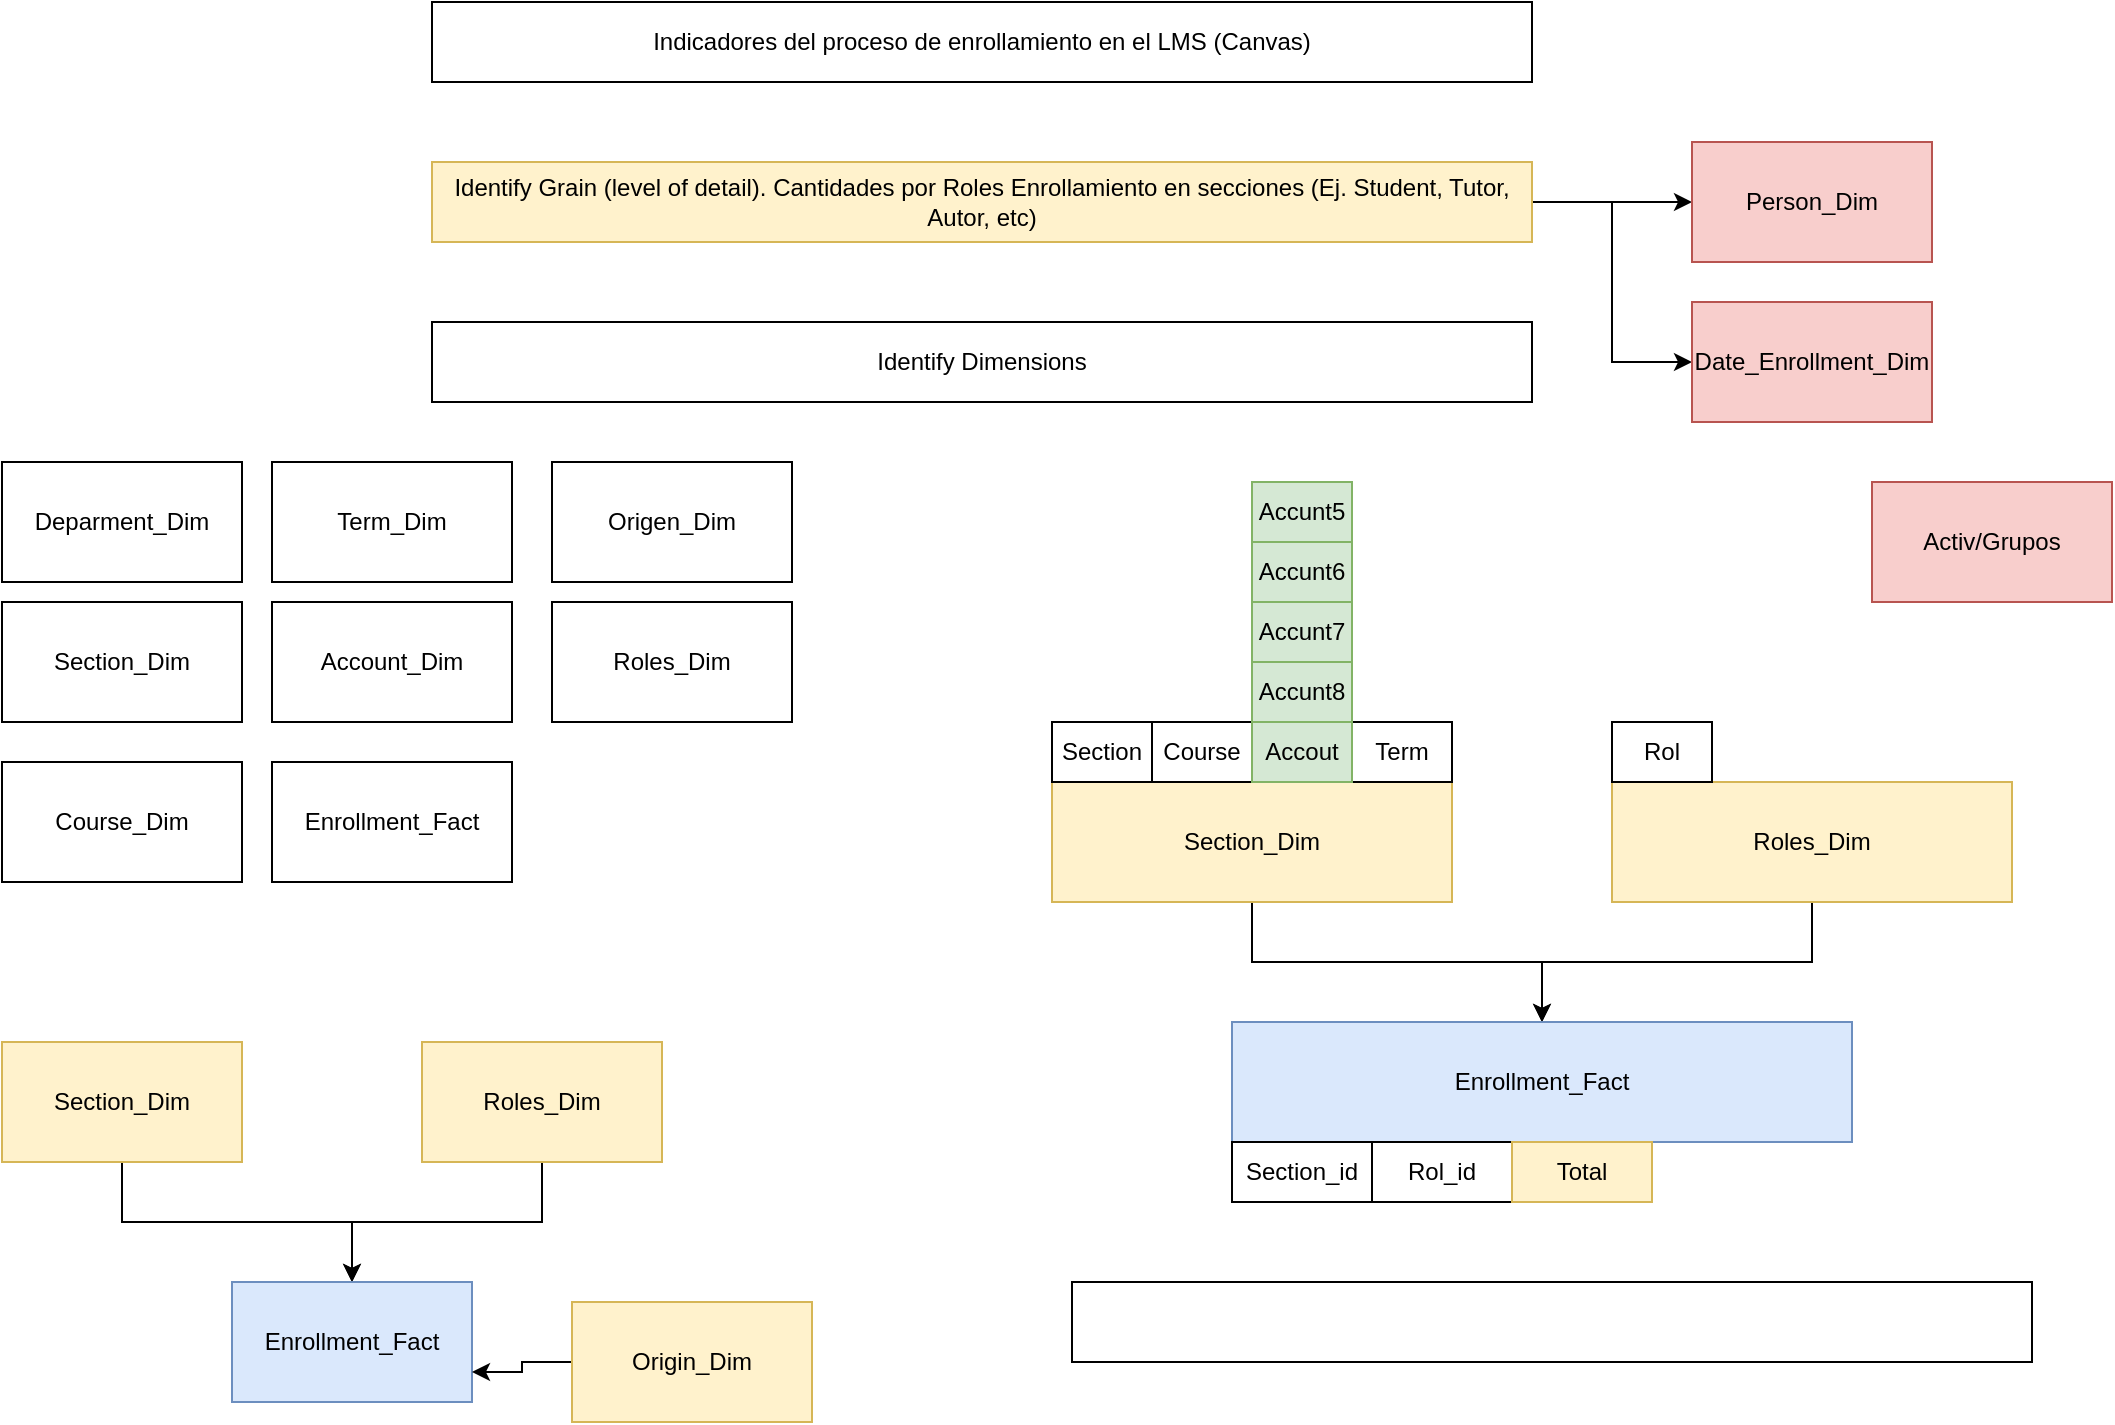 <mxfile version="13.6.2" type="device" pages="5"><diagram id="gLBAI3THLGln46w0ceaN" name="Page-1"><mxGraphModel dx="1038" dy="607" grid="1" gridSize="10" guides="1" tooltips="1" connect="1" arrows="1" fold="1" page="1" pageScale="1" pageWidth="1169" pageHeight="827" math="0" shadow="0"><root><mxCell id="0"/><mxCell id="1" parent="0"/><mxCell id="-edDRsFN7zUPlCL6ExlW-1" value="Indicadores del proceso de enrollamiento en el LMS (Canvas)" style="rounded=0;whiteSpace=wrap;html=1;" vertex="1" parent="1"><mxGeometry x="280" y="40" width="550" height="40" as="geometry"/></mxCell><mxCell id="-edDRsFN7zUPlCL6ExlW-10" style="edgeStyle=orthogonalEdgeStyle;rounded=0;orthogonalLoop=1;jettySize=auto;html=1;entryX=0;entryY=0.5;entryDx=0;entryDy=0;" edge="1" parent="1" source="-edDRsFN7zUPlCL6ExlW-2" target="-edDRsFN7zUPlCL6ExlW-9"><mxGeometry relative="1" as="geometry"/></mxCell><mxCell id="-edDRsFN7zUPlCL6ExlW-12" style="edgeStyle=orthogonalEdgeStyle;rounded=0;orthogonalLoop=1;jettySize=auto;html=1;entryX=0;entryY=0.5;entryDx=0;entryDy=0;" edge="1" parent="1" source="-edDRsFN7zUPlCL6ExlW-2" target="-edDRsFN7zUPlCL6ExlW-11"><mxGeometry relative="1" as="geometry"/></mxCell><mxCell id="-edDRsFN7zUPlCL6ExlW-2" value="Identify Grain (level of detail). Cantidades por Roles Enrollamiento en secciones (Ej. Student, Tutor, Autor, etc)" style="rounded=0;whiteSpace=wrap;html=1;fillColor=#fff2cc;strokeColor=#d6b656;" vertex="1" parent="1"><mxGeometry x="280" y="120" width="550" height="40" as="geometry"/></mxCell><mxCell id="-edDRsFN7zUPlCL6ExlW-4" value="Identify Dimensions" style="rounded=0;whiteSpace=wrap;html=1;" vertex="1" parent="1"><mxGeometry x="280" y="200" width="550" height="40" as="geometry"/></mxCell><mxCell id="-edDRsFN7zUPlCL6ExlW-5" value="Section_Dim" style="rounded=0;whiteSpace=wrap;html=1;" vertex="1" parent="1"><mxGeometry x="65" y="340" width="120" height="60" as="geometry"/></mxCell><mxCell id="-edDRsFN7zUPlCL6ExlW-6" value="Roles_Dim" style="rounded=0;whiteSpace=wrap;html=1;" vertex="1" parent="1"><mxGeometry x="340" y="340" width="120" height="60" as="geometry"/></mxCell><mxCell id="-edDRsFN7zUPlCL6ExlW-7" value="Enrollment_Fact" style="rounded=0;whiteSpace=wrap;html=1;" vertex="1" parent="1"><mxGeometry x="200" y="420" width="120" height="60" as="geometry"/></mxCell><mxCell id="-edDRsFN7zUPlCL6ExlW-8" value="Deparment_Dim" style="rounded=0;whiteSpace=wrap;html=1;" vertex="1" parent="1"><mxGeometry x="65" y="270" width="120" height="60" as="geometry"/></mxCell><mxCell id="-edDRsFN7zUPlCL6ExlW-9" value="Person_Dim" style="rounded=0;whiteSpace=wrap;html=1;fillColor=#f8cecc;strokeColor=#b85450;" vertex="1" parent="1"><mxGeometry x="910" y="110" width="120" height="60" as="geometry"/></mxCell><mxCell id="-edDRsFN7zUPlCL6ExlW-11" value="Date_Enrollment_Dim" style="rounded=0;whiteSpace=wrap;html=1;fillColor=#f8cecc;strokeColor=#b85450;" vertex="1" parent="1"><mxGeometry x="910" y="190" width="120" height="60" as="geometry"/></mxCell><mxCell id="-edDRsFN7zUPlCL6ExlW-13" value="Origen_Dim" style="rounded=0;whiteSpace=wrap;html=1;" vertex="1" parent="1"><mxGeometry x="340" y="270" width="120" height="60" as="geometry"/></mxCell><mxCell id="-edDRsFN7zUPlCL6ExlW-14" value="Term_Dim" style="rounded=0;whiteSpace=wrap;html=1;" vertex="1" parent="1"><mxGeometry x="200" y="270" width="120" height="60" as="geometry"/></mxCell><mxCell id="-edDRsFN7zUPlCL6ExlW-15" value="Account_Dim" style="rounded=0;whiteSpace=wrap;html=1;" vertex="1" parent="1"><mxGeometry x="200" y="340" width="120" height="60" as="geometry"/></mxCell><mxCell id="-edDRsFN7zUPlCL6ExlW-16" value="Course_Dim" style="rounded=0;whiteSpace=wrap;html=1;" vertex="1" parent="1"><mxGeometry x="65" y="420" width="120" height="60" as="geometry"/></mxCell><mxCell id="-edDRsFN7zUPlCL6ExlW-20" style="edgeStyle=orthogonalEdgeStyle;rounded=0;orthogonalLoop=1;jettySize=auto;html=1;" edge="1" parent="1" source="-edDRsFN7zUPlCL6ExlW-17" target="-edDRsFN7zUPlCL6ExlW-19"><mxGeometry relative="1" as="geometry"/></mxCell><mxCell id="-edDRsFN7zUPlCL6ExlW-17" value="Section_Dim" style="rounded=0;whiteSpace=wrap;html=1;fillColor=#fff2cc;strokeColor=#d6b656;" vertex="1" parent="1"><mxGeometry x="590" y="430" width="200" height="60" as="geometry"/></mxCell><mxCell id="-edDRsFN7zUPlCL6ExlW-21" style="edgeStyle=orthogonalEdgeStyle;rounded=0;orthogonalLoop=1;jettySize=auto;html=1;" edge="1" parent="1" source="-edDRsFN7zUPlCL6ExlW-18" target="-edDRsFN7zUPlCL6ExlW-19"><mxGeometry relative="1" as="geometry"/></mxCell><mxCell id="-edDRsFN7zUPlCL6ExlW-18" value="Roles_Dim" style="rounded=0;whiteSpace=wrap;html=1;fillColor=#fff2cc;strokeColor=#d6b656;" vertex="1" parent="1"><mxGeometry x="870" y="430" width="200" height="60" as="geometry"/></mxCell><mxCell id="-edDRsFN7zUPlCL6ExlW-19" value="Enrollment_Fact" style="rounded=0;whiteSpace=wrap;html=1;fillColor=#dae8fc;strokeColor=#6c8ebf;" vertex="1" parent="1"><mxGeometry x="680" y="550" width="310" height="60" as="geometry"/></mxCell><mxCell id="-edDRsFN7zUPlCL6ExlW-22" style="edgeStyle=orthogonalEdgeStyle;rounded=0;orthogonalLoop=1;jettySize=auto;html=1;" edge="1" source="-edDRsFN7zUPlCL6ExlW-23" target="-edDRsFN7zUPlCL6ExlW-26" parent="1"><mxGeometry relative="1" as="geometry"/></mxCell><mxCell id="-edDRsFN7zUPlCL6ExlW-23" value="Section_Dim" style="rounded=0;whiteSpace=wrap;html=1;fillColor=#fff2cc;strokeColor=#d6b656;" vertex="1" parent="1"><mxGeometry x="65" y="560" width="120" height="60" as="geometry"/></mxCell><mxCell id="-edDRsFN7zUPlCL6ExlW-24" style="edgeStyle=orthogonalEdgeStyle;rounded=0;orthogonalLoop=1;jettySize=auto;html=1;" edge="1" source="-edDRsFN7zUPlCL6ExlW-25" target="-edDRsFN7zUPlCL6ExlW-26" parent="1"><mxGeometry relative="1" as="geometry"/></mxCell><mxCell id="-edDRsFN7zUPlCL6ExlW-25" value="Roles_Dim" style="rounded=0;whiteSpace=wrap;html=1;fillColor=#fff2cc;strokeColor=#d6b656;" vertex="1" parent="1"><mxGeometry x="275" y="560" width="120" height="60" as="geometry"/></mxCell><mxCell id="-edDRsFN7zUPlCL6ExlW-26" value="Enrollment_Fact" style="rounded=0;whiteSpace=wrap;html=1;fillColor=#dae8fc;strokeColor=#6c8ebf;" vertex="1" parent="1"><mxGeometry x="180" y="680" width="120" height="60" as="geometry"/></mxCell><mxCell id="-edDRsFN7zUPlCL6ExlW-28" style="edgeStyle=orthogonalEdgeStyle;rounded=0;orthogonalLoop=1;jettySize=auto;html=1;entryX=1;entryY=0.75;entryDx=0;entryDy=0;" edge="1" parent="1" source="-edDRsFN7zUPlCL6ExlW-27" target="-edDRsFN7zUPlCL6ExlW-26"><mxGeometry relative="1" as="geometry"/></mxCell><mxCell id="-edDRsFN7zUPlCL6ExlW-27" value="Origin_Dim" style="rounded=0;whiteSpace=wrap;html=1;fillColor=#fff2cc;strokeColor=#d6b656;" vertex="1" parent="1"><mxGeometry x="350" y="690" width="120" height="60" as="geometry"/></mxCell><mxCell id="-edDRsFN7zUPlCL6ExlW-29" value="Term" style="rounded=0;whiteSpace=wrap;html=1;" vertex="1" parent="1"><mxGeometry x="740" y="400" width="50" height="30" as="geometry"/></mxCell><mxCell id="-edDRsFN7zUPlCL6ExlW-30" value="Course" style="rounded=0;whiteSpace=wrap;html=1;" vertex="1" parent="1"><mxGeometry x="640" y="400" width="50" height="30" as="geometry"/></mxCell><mxCell id="-edDRsFN7zUPlCL6ExlW-31" value="Accout" style="rounded=0;whiteSpace=wrap;html=1;fillColor=#d5e8d4;strokeColor=#82b366;" vertex="1" parent="1"><mxGeometry x="690" y="400" width="50" height="30" as="geometry"/></mxCell><mxCell id="-edDRsFN7zUPlCL6ExlW-32" value="Activ/Grupos" style="rounded=0;whiteSpace=wrap;html=1;fillColor=#f8cecc;strokeColor=#b85450;" vertex="1" parent="1"><mxGeometry x="1000" y="280" width="120" height="60" as="geometry"/></mxCell><mxCell id="-edDRsFN7zUPlCL6ExlW-33" value="Section" style="rounded=0;whiteSpace=wrap;html=1;" vertex="1" parent="1"><mxGeometry x="590" y="400" width="50" height="30" as="geometry"/></mxCell><mxCell id="-edDRsFN7zUPlCL6ExlW-34" value="Rol" style="rounded=0;whiteSpace=wrap;html=1;" vertex="1" parent="1"><mxGeometry x="870" y="400" width="50" height="30" as="geometry"/></mxCell><mxCell id="-edDRsFN7zUPlCL6ExlW-35" value="Section_id" style="rounded=0;whiteSpace=wrap;html=1;" vertex="1" parent="1"><mxGeometry x="680" y="610" width="70" height="30" as="geometry"/></mxCell><mxCell id="-edDRsFN7zUPlCL6ExlW-36" value="Rol_id" style="rounded=0;whiteSpace=wrap;html=1;" vertex="1" parent="1"><mxGeometry x="750" y="610" width="70" height="30" as="geometry"/></mxCell><mxCell id="-edDRsFN7zUPlCL6ExlW-37" value="Total" style="rounded=0;whiteSpace=wrap;html=1;fillColor=#fff2cc;strokeColor=#d6b656;" vertex="1" parent="1"><mxGeometry x="820" y="610" width="70" height="30" as="geometry"/></mxCell><mxCell id="-edDRsFN7zUPlCL6ExlW-38" value="" style="rounded=0;whiteSpace=wrap;html=1;" vertex="1" parent="1"><mxGeometry x="600" y="680" width="480" height="40" as="geometry"/></mxCell><mxCell id="-edDRsFN7zUPlCL6ExlW-39" value="Accunt8" style="rounded=0;whiteSpace=wrap;html=1;fillColor=#d5e8d4;strokeColor=#82b366;" vertex="1" parent="1"><mxGeometry x="690" y="370" width="50" height="30" as="geometry"/></mxCell><mxCell id="-edDRsFN7zUPlCL6ExlW-40" value="Accunt7" style="rounded=0;whiteSpace=wrap;html=1;fillColor=#d5e8d4;strokeColor=#82b366;" vertex="1" parent="1"><mxGeometry x="690" y="340" width="50" height="30" as="geometry"/></mxCell><mxCell id="-edDRsFN7zUPlCL6ExlW-41" value="Accunt6" style="rounded=0;whiteSpace=wrap;html=1;fillColor=#d5e8d4;strokeColor=#82b366;" vertex="1" parent="1"><mxGeometry x="690" y="310" width="50" height="30" as="geometry"/></mxCell><mxCell id="-edDRsFN7zUPlCL6ExlW-42" value="Accunt5" style="rounded=0;whiteSpace=wrap;html=1;fillColor=#d5e8d4;strokeColor=#82b366;" vertex="1" parent="1"><mxGeometry x="690" y="280" width="50" height="30" as="geometry"/></mxCell></root></mxGraphModel></diagram><diagram id="gZ5-L9Ly2GhKBFT83kR2" name="Page-2"><mxGraphModel dx="2207" dy="1434" grid="1" gridSize="10" guides="1" tooltips="1" connect="1" arrows="1" fold="1" page="1" pageScale="1" pageWidth="1169" pageHeight="827" math="0" shadow="0"><root><mxCell id="l7DJh8QgDIAZNWCSuCqT-0"/><mxCell id="l7DJh8QgDIAZNWCSuCqT-1" parent="l7DJh8QgDIAZNWCSuCqT-0"/><mxCell id="TerEZj9OKnB4BXvTjshK-29" value="Course" style="rounded=0;whiteSpace=wrap;html=1;verticalAlign=top;" vertex="1" parent="l7DJh8QgDIAZNWCSuCqT-1"><mxGeometry x="880" y="20" width="250" height="120" as="geometry"/></mxCell><mxCell id="TerEZj9OKnB4BXvTjshK-0" style="edgeStyle=orthogonalEdgeStyle;rounded=0;orthogonalLoop=1;jettySize=auto;html=1;" edge="1" parent="l7DJh8QgDIAZNWCSuCqT-1" source="TerEZj9OKnB4BXvTjshK-1" target="TerEZj9OKnB4BXvTjshK-4"><mxGeometry relative="1" as="geometry"/></mxCell><mxCell id="TerEZj9OKnB4BXvTjshK-1" value="Section_Dim" style="rounded=0;whiteSpace=wrap;html=1;fillColor=#fff2cc;strokeColor=#d6b656;" vertex="1" parent="l7DJh8QgDIAZNWCSuCqT-1"><mxGeometry x="240" y="290" width="430" height="60" as="geometry"/></mxCell><mxCell id="TerEZj9OKnB4BXvTjshK-2" style="edgeStyle=orthogonalEdgeStyle;rounded=0;orthogonalLoop=1;jettySize=auto;html=1;" edge="1" parent="l7DJh8QgDIAZNWCSuCqT-1" source="TerEZj9OKnB4BXvTjshK-3" target="TerEZj9OKnB4BXvTjshK-4"><mxGeometry relative="1" as="geometry"/></mxCell><mxCell id="TerEZj9OKnB4BXvTjshK-3" value="Roles_Dim" style="rounded=0;whiteSpace=wrap;html=1;fillColor=#fff2cc;strokeColor=#d6b656;" vertex="1" parent="l7DJh8QgDIAZNWCSuCqT-1"><mxGeometry x="740" y="414" width="200" height="60" as="geometry"/></mxCell><mxCell id="TerEZj9OKnB4BXvTjshK-4" value="Enrollment_Fact" style="rounded=0;whiteSpace=wrap;html=1;fillColor=#dae8fc;strokeColor=#6c8ebf;" vertex="1" parent="l7DJh8QgDIAZNWCSuCqT-1"><mxGeometry x="370" y="414" width="310" height="60" as="geometry"/></mxCell><mxCell id="TerEZj9OKnB4BXvTjshK-5" value="Term" style="rounded=0;whiteSpace=wrap;html=1;gradientColor=#ffd966;fillColor=#fff2cc;strokeColor=#d6b656;" vertex="1" parent="l7DJh8QgDIAZNWCSuCqT-1"><mxGeometry x="290" y="260" width="50" height="30" as="geometry"/></mxCell><mxCell id="TerEZj9OKnB4BXvTjshK-6" value="Course-Account&lt;br&gt;TCAN_ACCOUNT" style="rounded=0;whiteSpace=wrap;html=1;fillColor=#d5e8d4;strokeColor=#82b366;gradientColor=#97d077;" vertex="1" parent="l7DJh8QgDIAZNWCSuCqT-1"><mxGeometry x="390" y="80" width="110" height="30" as="geometry"/></mxCell><mxCell id="TerEZj9OKnB4BXvTjshK-7" value="TECNICA" style="rounded=0;whiteSpace=wrap;html=1;fillColor=#d5e8d4;strokeColor=#82b366;" vertex="1" parent="l7DJh8QgDIAZNWCSuCqT-1"><mxGeometry x="290" y="20" width="100" height="30" as="geometry"/></mxCell><mxCell id="TerEZj9OKnB4BXvTjshK-9" value="Section" style="rounded=0;whiteSpace=wrap;html=1;gradientColor=#ffd966;fillColor=#fff2cc;strokeColor=#d6b656;" vertex="1" parent="l7DJh8QgDIAZNWCSuCqT-1"><mxGeometry x="240" y="260" width="50" height="30" as="geometry"/></mxCell><mxCell id="TerEZj9OKnB4BXvTjshK-10" value="Rol" style="rounded=0;whiteSpace=wrap;html=1;gradientColor=#ffd966;fillColor=#fff2cc;strokeColor=#d6b656;" vertex="1" parent="l7DJh8QgDIAZNWCSuCqT-1"><mxGeometry x="740" y="384" width="50" height="30" as="geometry"/></mxCell><mxCell id="TerEZj9OKnB4BXvTjshK-11" value="Section_id" style="rounded=0;whiteSpace=wrap;html=1;" vertex="1" parent="l7DJh8QgDIAZNWCSuCqT-1"><mxGeometry x="370" y="474" width="70" height="30" as="geometry"/></mxCell><mxCell id="TerEZj9OKnB4BXvTjshK-12" value="Rol_id" style="rounded=0;whiteSpace=wrap;html=1;" vertex="1" parent="l7DJh8QgDIAZNWCSuCqT-1"><mxGeometry x="440" y="474" width="70" height="30" as="geometry"/></mxCell><mxCell id="TerEZj9OKnB4BXvTjshK-13" value="Total" style="rounded=0;whiteSpace=wrap;html=1;fillColor=#fff2cc;strokeColor=#d6b656;" vertex="1" parent="l7DJh8QgDIAZNWCSuCqT-1"><mxGeometry x="510" y="474" width="70" height="30" as="geometry"/></mxCell><mxCell id="TerEZj9OKnB4BXvTjshK-14" value="" style="rounded=0;whiteSpace=wrap;html=1;" vertex="1" parent="l7DJh8QgDIAZNWCSuCqT-1"><mxGeometry x="210" y="630" width="800" height="40" as="geometry"/></mxCell><mxCell id="TerEZj9OKnB4BXvTjshK-15" value="RED" style="rounded=0;whiteSpace=wrap;html=1;fillColor=#d5e8d4;strokeColor=#82b366;" vertex="1" parent="l7DJh8QgDIAZNWCSuCqT-1"><mxGeometry x="270" y="-10" width="80" height="30" as="geometry"/></mxCell><mxCell id="TerEZj9OKnB4BXvTjshK-16" value="Modalidad" style="rounded=0;whiteSpace=wrap;html=1;fillColor=#d5e8d4;strokeColor=#82b366;" vertex="1" parent="l7DJh8QgDIAZNWCSuCqT-1"><mxGeometry x="250" y="-40" width="70" height="30" as="geometry"/></mxCell><mxCell id="TerEZj9OKnB4BXvTjshK-17" value="Nivel" style="rounded=0;whiteSpace=wrap;html=1;fillColor=#d5e8d4;strokeColor=#82b366;" vertex="1" parent="l7DJh8QgDIAZNWCSuCqT-1"><mxGeometry x="230" y="-70" width="70" height="30" as="geometry"/></mxCell><mxCell id="TerEZj9OKnB4BXvTjshK-18" value="TERM" style="rounded=0;whiteSpace=wrap;html=1;fillColor=#d5e8d4;strokeColor=#82b366;" vertex="1" parent="l7DJh8QgDIAZNWCSuCqT-1"><mxGeometry x="190" y="-100" width="70" height="30" as="geometry"/></mxCell><mxCell id="TerEZj9OKnB4BXvTjshK-19" value="Account_Dim" style="rounded=0;whiteSpace=wrap;html=1;fillColor=#fff2cc;strokeColor=#d6b656;" vertex="1" parent="l7DJh8QgDIAZNWCSuCqT-1"><mxGeometry x="620" y="20" width="200" height="60" as="geometry"/></mxCell><mxCell id="TerEZj9OKnB4BXvTjshK-20" value="Campus" style="rounded=0;whiteSpace=wrap;html=1;gradientColor=#ffd966;fillColor=#fff2cc;strokeColor=#d6b656;" vertex="1" parent="l7DJh8QgDIAZNWCSuCqT-1"><mxGeometry x="340" y="260" width="50" height="30" as="geometry"/></mxCell><mxCell id="TerEZj9OKnB4BXvTjshK-21" value="aca_level_student" style="rounded=0;whiteSpace=wrap;html=1;" vertex="1" parent="l7DJh8QgDIAZNWCSuCqT-1"><mxGeometry x="-50" y="120" width="130" height="30" as="geometry"/></mxCell><mxCell id="TerEZj9OKnB4BXvTjshK-23" value="aca_level" style="rounded=0;whiteSpace=wrap;html=1;gradientColor=#ffd966;fillColor=#fff2cc;strokeColor=#d6b656;" vertex="1" parent="l7DJh8QgDIAZNWCSuCqT-1"><mxGeometry x="390" y="260" width="60" height="30" as="geometry"/></mxCell><mxCell id="TerEZj9OKnB4BXvTjshK-24" value="college" style="rounded=0;whiteSpace=wrap;html=1;gradientColor=#ffd966;fillColor=#fff2cc;strokeColor=#d6b656;" vertex="1" parent="l7DJh8QgDIAZNWCSuCqT-1"><mxGeometry x="450" y="260" width="60" height="30" as="geometry"/></mxCell><mxCell id="TerEZj9OKnB4BXvTjshK-25" value="division" style="rounded=0;whiteSpace=wrap;html=1;gradientColor=#ffd966;fillColor=#fff2cc;strokeColor=#d6b656;" vertex="1" parent="l7DJh8QgDIAZNWCSuCqT-1"><mxGeometry x="510" y="260" width="60" height="30" as="geometry"/></mxCell><mxCell id="TerEZj9OKnB4BXvTjshK-26" value="Course-(TCAN_COURSE)" style="rounded=0;whiteSpace=wrap;html=1;fillColor=#d5e8d4;strokeColor=#82b366;gradientColor=#97d077;" vertex="1" parent="l7DJh8QgDIAZNWCSuCqT-1"><mxGeometry x="560" y="120" width="120" height="30" as="geometry"/></mxCell><mxCell id="TerEZj9OKnB4BXvTjshK-27" value="Algrebra (Aula Virtual)" style="rounded=0;whiteSpace=wrap;html=1;" vertex="1" parent="l7DJh8QgDIAZNWCSuCqT-1"><mxGeometry x="1000" y="90" width="120" height="40" as="geometry"/></mxCell><mxCell id="TerEZj9OKnB4BXvTjshK-31" value="Deparmento" style="rounded=0;whiteSpace=wrap;html=1;fillColor=#d5e8d4;strokeColor=#82b366;" vertex="1" parent="l7DJh8QgDIAZNWCSuCqT-1"><mxGeometry x="330" y="50" width="100" height="30" as="geometry"/></mxCell><mxCell id="TerEZj9OKnB4BXvTjshK-32" value="departemento" style="rounded=0;whiteSpace=wrap;html=1;gradientColor=#ffd966;fillColor=#fff2cc;strokeColor=#d6b656;" vertex="1" parent="l7DJh8QgDIAZNWCSuCqT-1"><mxGeometry x="570" y="260" width="100" height="30" as="geometry"/></mxCell></root></mxGraphModel></diagram><diagram name="Copy of Page-2" id="NwHJ0QcNSuBxRexGQgt1"><mxGraphModel dx="2207" dy="1434" grid="1" gridSize="10" guides="1" tooltips="1" connect="1" arrows="1" fold="1" page="1" pageScale="1" pageWidth="1169" pageHeight="827" math="0" shadow="0"><root><mxCell id="8t5KbNtVEJd9i9wz7-5j-0"/><mxCell id="8t5KbNtVEJd9i9wz7-5j-1" parent="8t5KbNtVEJd9i9wz7-5j-0"/><mxCell id="8t5KbNtVEJd9i9wz7-5j-2" value="Course" style="rounded=0;whiteSpace=wrap;html=1;verticalAlign=top;" vertex="1" parent="8t5KbNtVEJd9i9wz7-5j-1"><mxGeometry x="880" y="20" width="250" height="120" as="geometry"/></mxCell><mxCell id="8t5KbNtVEJd9i9wz7-5j-3" style="edgeStyle=orthogonalEdgeStyle;rounded=0;orthogonalLoop=1;jettySize=auto;html=1;" edge="1" parent="8t5KbNtVEJd9i9wz7-5j-1" source="8t5KbNtVEJd9i9wz7-5j-4" target="8t5KbNtVEJd9i9wz7-5j-7"><mxGeometry relative="1" as="geometry"/></mxCell><mxCell id="8t5KbNtVEJd9i9wz7-5j-4" value="Section_Dim" style="rounded=0;whiteSpace=wrap;html=1;fillColor=#fff2cc;strokeColor=#d6b656;" vertex="1" parent="8t5KbNtVEJd9i9wz7-5j-1"><mxGeometry x="240" y="290" width="430" height="60" as="geometry"/></mxCell><mxCell id="8t5KbNtVEJd9i9wz7-5j-5" style="edgeStyle=orthogonalEdgeStyle;rounded=0;orthogonalLoop=1;jettySize=auto;html=1;" edge="1" parent="8t5KbNtVEJd9i9wz7-5j-1" source="8t5KbNtVEJd9i9wz7-5j-6" target="8t5KbNtVEJd9i9wz7-5j-7"><mxGeometry relative="1" as="geometry"/></mxCell><mxCell id="8t5KbNtVEJd9i9wz7-5j-6" value="Roles_Dim" style="rounded=0;whiteSpace=wrap;html=1;fillColor=#fff2cc;strokeColor=#d6b656;" vertex="1" parent="8t5KbNtVEJd9i9wz7-5j-1"><mxGeometry x="740" y="414" width="200" height="60" as="geometry"/></mxCell><mxCell id="8t5KbNtVEJd9i9wz7-5j-7" value="Enrollment_Fact" style="rounded=0;whiteSpace=wrap;html=1;fillColor=#dae8fc;strokeColor=#6c8ebf;" vertex="1" parent="8t5KbNtVEJd9i9wz7-5j-1"><mxGeometry x="370" y="414" width="310" height="60" as="geometry"/></mxCell><mxCell id="8t5KbNtVEJd9i9wz7-5j-8" value="Term" style="rounded=0;whiteSpace=wrap;html=1;gradientColor=#ffd966;fillColor=#fff2cc;strokeColor=#d6b656;" vertex="1" parent="8t5KbNtVEJd9i9wz7-5j-1"><mxGeometry x="290" y="260" width="50" height="30" as="geometry"/></mxCell><mxCell id="8t5KbNtVEJd9i9wz7-5j-9" value="Course-Account&lt;br&gt;TCAN_ACCOUNT" style="rounded=0;whiteSpace=wrap;html=1;fillColor=#d5e8d4;strokeColor=#82b366;gradientColor=#97d077;" vertex="1" parent="8t5KbNtVEJd9i9wz7-5j-1"><mxGeometry x="390" y="80" width="110" height="30" as="geometry"/></mxCell><mxCell id="8t5KbNtVEJd9i9wz7-5j-10" value="TECNICA" style="rounded=0;whiteSpace=wrap;html=1;fillColor=#d5e8d4;strokeColor=#82b366;" vertex="1" parent="8t5KbNtVEJd9i9wz7-5j-1"><mxGeometry x="290" y="20" width="100" height="30" as="geometry"/></mxCell><mxCell id="8t5KbNtVEJd9i9wz7-5j-11" value="Section" style="rounded=0;whiteSpace=wrap;html=1;gradientColor=#ffd966;fillColor=#fff2cc;strokeColor=#d6b656;" vertex="1" parent="8t5KbNtVEJd9i9wz7-5j-1"><mxGeometry x="240" y="260" width="50" height="30" as="geometry"/></mxCell><mxCell id="8t5KbNtVEJd9i9wz7-5j-12" value="Rol" style="rounded=0;whiteSpace=wrap;html=1;gradientColor=#ffd966;fillColor=#fff2cc;strokeColor=#d6b656;" vertex="1" parent="8t5KbNtVEJd9i9wz7-5j-1"><mxGeometry x="740" y="384" width="50" height="30" as="geometry"/></mxCell><mxCell id="8t5KbNtVEJd9i9wz7-5j-13" value="Section_id" style="rounded=0;whiteSpace=wrap;html=1;" vertex="1" parent="8t5KbNtVEJd9i9wz7-5j-1"><mxGeometry x="370" y="474" width="70" height="30" as="geometry"/></mxCell><mxCell id="8t5KbNtVEJd9i9wz7-5j-14" value="Rol_id" style="rounded=0;whiteSpace=wrap;html=1;" vertex="1" parent="8t5KbNtVEJd9i9wz7-5j-1"><mxGeometry x="440" y="474" width="70" height="30" as="geometry"/></mxCell><mxCell id="8t5KbNtVEJd9i9wz7-5j-15" value="Total" style="rounded=0;whiteSpace=wrap;html=1;fillColor=#fff2cc;strokeColor=#d6b656;" vertex="1" parent="8t5KbNtVEJd9i9wz7-5j-1"><mxGeometry x="510" y="474" width="70" height="30" as="geometry"/></mxCell><mxCell id="8t5KbNtVEJd9i9wz7-5j-16" value="" style="rounded=0;whiteSpace=wrap;html=1;" vertex="1" parent="8t5KbNtVEJd9i9wz7-5j-1"><mxGeometry x="200" y="900" width="800" height="40" as="geometry"/></mxCell><mxCell id="8t5KbNtVEJd9i9wz7-5j-17" value="RED" style="rounded=0;whiteSpace=wrap;html=1;fillColor=#d5e8d4;strokeColor=#82b366;" vertex="1" parent="8t5KbNtVEJd9i9wz7-5j-1"><mxGeometry x="270" y="-10" width="80" height="30" as="geometry"/></mxCell><mxCell id="8t5KbNtVEJd9i9wz7-5j-18" value="Modalidad" style="rounded=0;whiteSpace=wrap;html=1;fillColor=#d5e8d4;strokeColor=#82b366;" vertex="1" parent="8t5KbNtVEJd9i9wz7-5j-1"><mxGeometry x="250" y="-40" width="70" height="30" as="geometry"/></mxCell><mxCell id="8t5KbNtVEJd9i9wz7-5j-19" value="Nivel" style="rounded=0;whiteSpace=wrap;html=1;fillColor=#d5e8d4;strokeColor=#82b366;" vertex="1" parent="8t5KbNtVEJd9i9wz7-5j-1"><mxGeometry x="230" y="-70" width="70" height="30" as="geometry"/></mxCell><mxCell id="8t5KbNtVEJd9i9wz7-5j-20" value="TERM" style="rounded=0;whiteSpace=wrap;html=1;fillColor=#d5e8d4;strokeColor=#82b366;" vertex="1" parent="8t5KbNtVEJd9i9wz7-5j-1"><mxGeometry x="190" y="-100" width="70" height="30" as="geometry"/></mxCell><mxCell id="8t5KbNtVEJd9i9wz7-5j-21" value="Account_Dim" style="rounded=0;whiteSpace=wrap;html=1;fillColor=#fff2cc;strokeColor=#d6b656;" vertex="1" parent="8t5KbNtVEJd9i9wz7-5j-1"><mxGeometry x="620" y="20" width="200" height="60" as="geometry"/></mxCell><mxCell id="8t5KbNtVEJd9i9wz7-5j-22" value="Campus" style="rounded=0;whiteSpace=wrap;html=1;gradientColor=#ffd966;fillColor=#fff2cc;strokeColor=#d6b656;" vertex="1" parent="8t5KbNtVEJd9i9wz7-5j-1"><mxGeometry x="340" y="260" width="50" height="30" as="geometry"/></mxCell><mxCell id="8t5KbNtVEJd9i9wz7-5j-23" value="aca_level_student" style="rounded=0;whiteSpace=wrap;html=1;" vertex="1" parent="8t5KbNtVEJd9i9wz7-5j-1"><mxGeometry x="-50" y="120" width="130" height="30" as="geometry"/></mxCell><mxCell id="8t5KbNtVEJd9i9wz7-5j-24" value="aca_level" style="rounded=0;whiteSpace=wrap;html=1;gradientColor=#ffd966;fillColor=#fff2cc;strokeColor=#d6b656;" vertex="1" parent="8t5KbNtVEJd9i9wz7-5j-1"><mxGeometry x="390" y="260" width="60" height="30" as="geometry"/></mxCell><mxCell id="8t5KbNtVEJd9i9wz7-5j-25" value="college" style="rounded=0;whiteSpace=wrap;html=1;gradientColor=#ffd966;fillColor=#fff2cc;strokeColor=#d6b656;" vertex="1" parent="8t5KbNtVEJd9i9wz7-5j-1"><mxGeometry x="450" y="260" width="60" height="30" as="geometry"/></mxCell><mxCell id="8t5KbNtVEJd9i9wz7-5j-26" value="division" style="rounded=0;whiteSpace=wrap;html=1;gradientColor=#ffd966;fillColor=#fff2cc;strokeColor=#d6b656;" vertex="1" parent="8t5KbNtVEJd9i9wz7-5j-1"><mxGeometry x="510" y="260" width="60" height="30" as="geometry"/></mxCell><mxCell id="8t5KbNtVEJd9i9wz7-5j-27" value="Course-(TCAN_COURSE)" style="rounded=0;whiteSpace=wrap;html=1;fillColor=#d5e8d4;strokeColor=#82b366;gradientColor=#97d077;" vertex="1" parent="8t5KbNtVEJd9i9wz7-5j-1"><mxGeometry x="560" y="120" width="120" height="30" as="geometry"/></mxCell><mxCell id="8t5KbNtVEJd9i9wz7-5j-28" value="Algrebra (Aula Virtual)" style="rounded=0;whiteSpace=wrap;html=1;" vertex="1" parent="8t5KbNtVEJd9i9wz7-5j-1"><mxGeometry x="1000" y="90" width="120" height="40" as="geometry"/></mxCell><mxCell id="8t5KbNtVEJd9i9wz7-5j-29" value="Deparmento" style="rounded=0;whiteSpace=wrap;html=1;fillColor=#d5e8d4;strokeColor=#82b366;" vertex="1" parent="8t5KbNtVEJd9i9wz7-5j-1"><mxGeometry x="330" y="50" width="100" height="30" as="geometry"/></mxCell><mxCell id="8t5KbNtVEJd9i9wz7-5j-30" value="departemento" style="rounded=0;whiteSpace=wrap;html=1;gradientColor=#ffd966;fillColor=#fff2cc;strokeColor=#d6b656;" vertex="1" parent="8t5KbNtVEJd9i9wz7-5j-1"><mxGeometry x="570" y="260" width="100" height="30" as="geometry"/></mxCell><mxCell id="8t5KbNtVEJd9i9wz7-5j-33" style="edgeStyle=orthogonalEdgeStyle;rounded=0;orthogonalLoop=1;jettySize=auto;html=1;" edge="1" parent="8t5KbNtVEJd9i9wz7-5j-1" source="8t5KbNtVEJd9i9wz7-5j-31" target="8t5KbNtVEJd9i9wz7-5j-7"><mxGeometry relative="1" as="geometry"><Array as="points"><mxPoint x="620" y="610"/></Array></mxGeometry></mxCell><mxCell id="8t5KbNtVEJd9i9wz7-5j-31" value="Fechas_Dim" style="rounded=0;whiteSpace=wrap;html=1;fillColor=#fff2cc;strokeColor=#d6b656;" vertex="1" parent="8t5KbNtVEJd9i9wz7-5j-1"><mxGeometry x="740" y="580" width="200" height="60" as="geometry"/></mxCell><mxCell id="8t5KbNtVEJd9i9wz7-5j-32" value="Rol" style="rounded=0;whiteSpace=wrap;html=1;gradientColor=#ffd966;fillColor=#fff2cc;strokeColor=#d6b656;" vertex="1" parent="8t5KbNtVEJd9i9wz7-5j-1"><mxGeometry x="740" y="550" width="50" height="30" as="geometry"/></mxCell></root></mxGraphModel></diagram><diagram id="Ou-K3vM6MopwxAfRLDVu" name="Page-3"><mxGraphModel dx="1038" dy="607" grid="1" gridSize="10" guides="1" tooltips="1" connect="1" arrows="1" fold="1" page="1" pageScale="1" pageWidth="1169" pageHeight="827" math="0" shadow="0"><root><mxCell id="Smj6c4HBy-ovTvys5PId-0"/><mxCell id="Smj6c4HBy-ovTvys5PId-1" parent="Smj6c4HBy-ovTvys5PId-0"/><mxCell id="Smj6c4HBy-ovTvys5PId-2" style="edgeStyle=orthogonalEdgeStyle;rounded=0;orthogonalLoop=1;jettySize=auto;html=1;" edge="1" parent="Smj6c4HBy-ovTvys5PId-1" source="Smj6c4HBy-ovTvys5PId-3" target="Smj6c4HBy-ovTvys5PId-6"><mxGeometry relative="1" as="geometry"/></mxCell><mxCell id="Smj6c4HBy-ovTvys5PId-3" value="Section_Dim" style="rounded=0;whiteSpace=wrap;html=1;fillColor=#fff2cc;strokeColor=#d6b656;gradientColor=#ffd966;" vertex="1" parent="Smj6c4HBy-ovTvys5PId-1"><mxGeometry x="345" y="210" width="380" height="60" as="geometry"/></mxCell><mxCell id="Smj6c4HBy-ovTvys5PId-4" style="edgeStyle=orthogonalEdgeStyle;rounded=0;orthogonalLoop=1;jettySize=auto;html=1;" edge="1" parent="Smj6c4HBy-ovTvys5PId-1" source="Smj6c4HBy-ovTvys5PId-5" target="Smj6c4HBy-ovTvys5PId-6"><mxGeometry relative="1" as="geometry"/></mxCell><mxCell id="Smj6c4HBy-ovTvys5PId-5" value="Roles_Dim" style="rounded=0;whiteSpace=wrap;html=1;fillColor=#fff2cc;strokeColor=#d6b656;" vertex="1" parent="Smj6c4HBy-ovTvys5PId-1"><mxGeometry x="790" y="364" width="200" height="60" as="geometry"/></mxCell><mxCell id="Smj6c4HBy-ovTvys5PId-6" value="Enrollment_Fact" style="rounded=0;whiteSpace=wrap;html=1;fillColor=#dae8fc;strokeColor=#6c8ebf;" vertex="1" parent="Smj6c4HBy-ovTvys5PId-1"><mxGeometry x="380" y="364" width="310" height="60" as="geometry"/></mxCell><mxCell id="Smj6c4HBy-ovTvys5PId-8" value="Section" style="rounded=0;whiteSpace=wrap;html=1;gradientColor=#ffd966;fillColor=#fff2cc;strokeColor=#d6b656;" vertex="1" parent="Smj6c4HBy-ovTvys5PId-1"><mxGeometry x="345" y="180" width="145" height="30" as="geometry"/></mxCell><mxCell id="Smj6c4HBy-ovTvys5PId-9" value="Rol" style="rounded=0;whiteSpace=wrap;html=1;gradientColor=#ffd966;fillColor=#fff2cc;strokeColor=#d6b656;" vertex="1" parent="Smj6c4HBy-ovTvys5PId-1"><mxGeometry x="790" y="334" width="50" height="30" as="geometry"/></mxCell><mxCell id="Smj6c4HBy-ovTvys5PId-10" value="Section_id" style="rounded=0;whiteSpace=wrap;html=1;" vertex="1" parent="Smj6c4HBy-ovTvys5PId-1"><mxGeometry x="380" y="424" width="70" height="30" as="geometry"/></mxCell><mxCell id="Smj6c4HBy-ovTvys5PId-11" value="Rol_id" style="rounded=0;whiteSpace=wrap;html=1;" vertex="1" parent="Smj6c4HBy-ovTvys5PId-1"><mxGeometry x="450" y="424" width="70" height="30" as="geometry"/></mxCell><mxCell id="Smj6c4HBy-ovTvys5PId-12" value="Total" style="rounded=0;whiteSpace=wrap;html=1;fillColor=#fff2cc;strokeColor=#d6b656;" vertex="1" parent="Smj6c4HBy-ovTvys5PId-1"><mxGeometry x="520" y="424" width="70" height="30" as="geometry"/></mxCell><mxCell id="Smj6c4HBy-ovTvys5PId-13" value="Campus" style="rounded=0;whiteSpace=wrap;html=1;gradientColor=#ffd966;fillColor=#fff2cc;strokeColor=#d6b656;" vertex="1" parent="Smj6c4HBy-ovTvys5PId-1"><mxGeometry x="690" y="10" width="50" height="30" as="geometry"/></mxCell><mxCell id="Smj6c4HBy-ovTvys5PId-14" value="aca_level" style="rounded=0;whiteSpace=wrap;html=1;gradientColor=#ffd966;fillColor=#fff2cc;strokeColor=#d6b656;" vertex="1" parent="Smj6c4HBy-ovTvys5PId-1"><mxGeometry x="740" y="10" width="60" height="30" as="geometry"/></mxCell><mxCell id="Smj6c4HBy-ovTvys5PId-15" value="college" style="rounded=0;whiteSpace=wrap;html=1;gradientColor=#ffd966;fillColor=#fff2cc;strokeColor=#d6b656;" vertex="1" parent="Smj6c4HBy-ovTvys5PId-1"><mxGeometry x="800" y="10" width="60" height="30" as="geometry"/></mxCell><mxCell id="Smj6c4HBy-ovTvys5PId-16" value="division" style="rounded=0;whiteSpace=wrap;html=1;gradientColor=#ffd966;fillColor=#fff2cc;strokeColor=#d6b656;" vertex="1" parent="Smj6c4HBy-ovTvys5PId-1"><mxGeometry x="860" y="10" width="60" height="30" as="geometry"/></mxCell><mxCell id="Smj6c4HBy-ovTvys5PId-17" value="departemento" style="rounded=0;whiteSpace=wrap;html=1;gradientColor=#ffd966;fillColor=#fff2cc;strokeColor=#d6b656;" vertex="1" parent="Smj6c4HBy-ovTvys5PId-1"><mxGeometry x="920" y="10" width="100" height="30" as="geometry"/></mxCell><mxCell id="Smj6c4HBy-ovTvys5PId-19" style="edgeStyle=orthogonalEdgeStyle;rounded=0;orthogonalLoop=1;jettySize=auto;html=1;entryX=0;entryY=0.5;entryDx=0;entryDy=0;" edge="1" parent="Smj6c4HBy-ovTvys5PId-1" source="Smj6c4HBy-ovTvys5PId-18" target="Smj6c4HBy-ovTvys5PId-3"><mxGeometry relative="1" as="geometry"/></mxCell><mxCell id="Smj6c4HBy-ovTvys5PId-18" value="Term_dim" style="rounded=0;whiteSpace=wrap;html=1;gradientColor=#ffd966;fillColor=#fff2cc;strokeColor=#d6b656;" vertex="1" parent="Smj6c4HBy-ovTvys5PId-1"><mxGeometry x="130" y="10" width="120" height="60" as="geometry"/></mxCell><mxCell id="Smj6c4HBy-ovTvys5PId-21" style="edgeStyle=orthogonalEdgeStyle;rounded=0;orthogonalLoop=1;jettySize=auto;html=1;entryX=1;entryY=0.5;entryDx=0;entryDy=0;" edge="1" parent="Smj6c4HBy-ovTvys5PId-1" source="Smj6c4HBy-ovTvys5PId-20" target="Smj6c4HBy-ovTvys5PId-3"><mxGeometry relative="1" as="geometry"/></mxCell><mxCell id="Smj6c4HBy-ovTvys5PId-20" value="account_dim" style="rounded=0;whiteSpace=wrap;html=1;gradientColor=#ffd966;fillColor=#fff2cc;strokeColor=#d6b656;" vertex="1" parent="Smj6c4HBy-ovTvys5PId-1"><mxGeometry x="690" y="50" width="330" height="60" as="geometry"/></mxCell><mxCell id="Smj6c4HBy-ovTvys5PId-22" value="course" style="rounded=0;whiteSpace=wrap;html=1;gradientColor=#ffd966;fillColor=#fff2cc;strokeColor=#d6b656;" vertex="1" parent="Smj6c4HBy-ovTvys5PId-1"><mxGeometry x="580" y="180" width="145" height="30" as="geometry"/></mxCell></root></mxGraphModel></diagram><diagram id="UV4A8hkB1hEvdr4L_o9q" name="Page-4"><mxGraphModel dx="1038" dy="607" grid="1" gridSize="10" guides="1" tooltips="1" connect="1" arrows="1" fold="1" page="1" pageScale="1" pageWidth="1169" pageHeight="827" math="0" shadow="0"><root><mxCell id="-iOxJY_5fJzzfmFGP1Jm-0"/><mxCell id="-iOxJY_5fJzzfmFGP1Jm-1" parent="-iOxJY_5fJzzfmFGP1Jm-0"/><mxCell id="-iOxJY_5fJzzfmFGP1Jm-2" value="Niveles Granula (*()" style="rounded=0;whiteSpace=wrap;html=1;" vertex="1" parent="-iOxJY_5fJzzfmFGP1Jm-1"><mxGeometry x="350" y="40" width="280" height="60" as="geometry"/></mxCell><mxCell id="-iOxJY_5fJzzfmFGP1Jm-3" value="Paralelo" style="rounded=0;whiteSpace=wrap;html=1;strokeColor=#6c8ebf;fillColor=#dae8fc;" vertex="1" parent="-iOxJY_5fJzzfmFGP1Jm-1"><mxGeometry x="350" y="140" width="280" height="60" as="geometry"/></mxCell><mxCell id="-iOxJY_5fJzzfmFGP1Jm-4" value="Rol" style="rounded=0;whiteSpace=wrap;html=1;strokeColor=#6c8ebf;fillColor=#dae8fc;" vertex="1" parent="-iOxJY_5fJzzfmFGP1Jm-1"><mxGeometry x="350" y="200" width="280" height="60" as="geometry"/></mxCell><mxCell id="-iOxJY_5fJzzfmFGP1Jm-5" value="Fecha Enrollamiento" style="rounded=0;whiteSpace=wrap;html=1;" vertex="1" parent="-iOxJY_5fJzzfmFGP1Jm-1"><mxGeometry x="350" y="260" width="280" height="60" as="geometry"/></mxCell><mxCell id="-iOxJY_5fJzzfmFGP1Jm-6" value="Enrollamiento / Registro&amp;nbsp;" style="rounded=0;whiteSpace=wrap;html=1;gradientColor=#ffd966;fillColor=#fff2cc;strokeColor=#d6b656;" vertex="1" parent="-iOxJY_5fJzzfmFGP1Jm-1"><mxGeometry x="350" y="320" width="280" height="60" as="geometry"/></mxCell></root></mxGraphModel></diagram></mxfile>